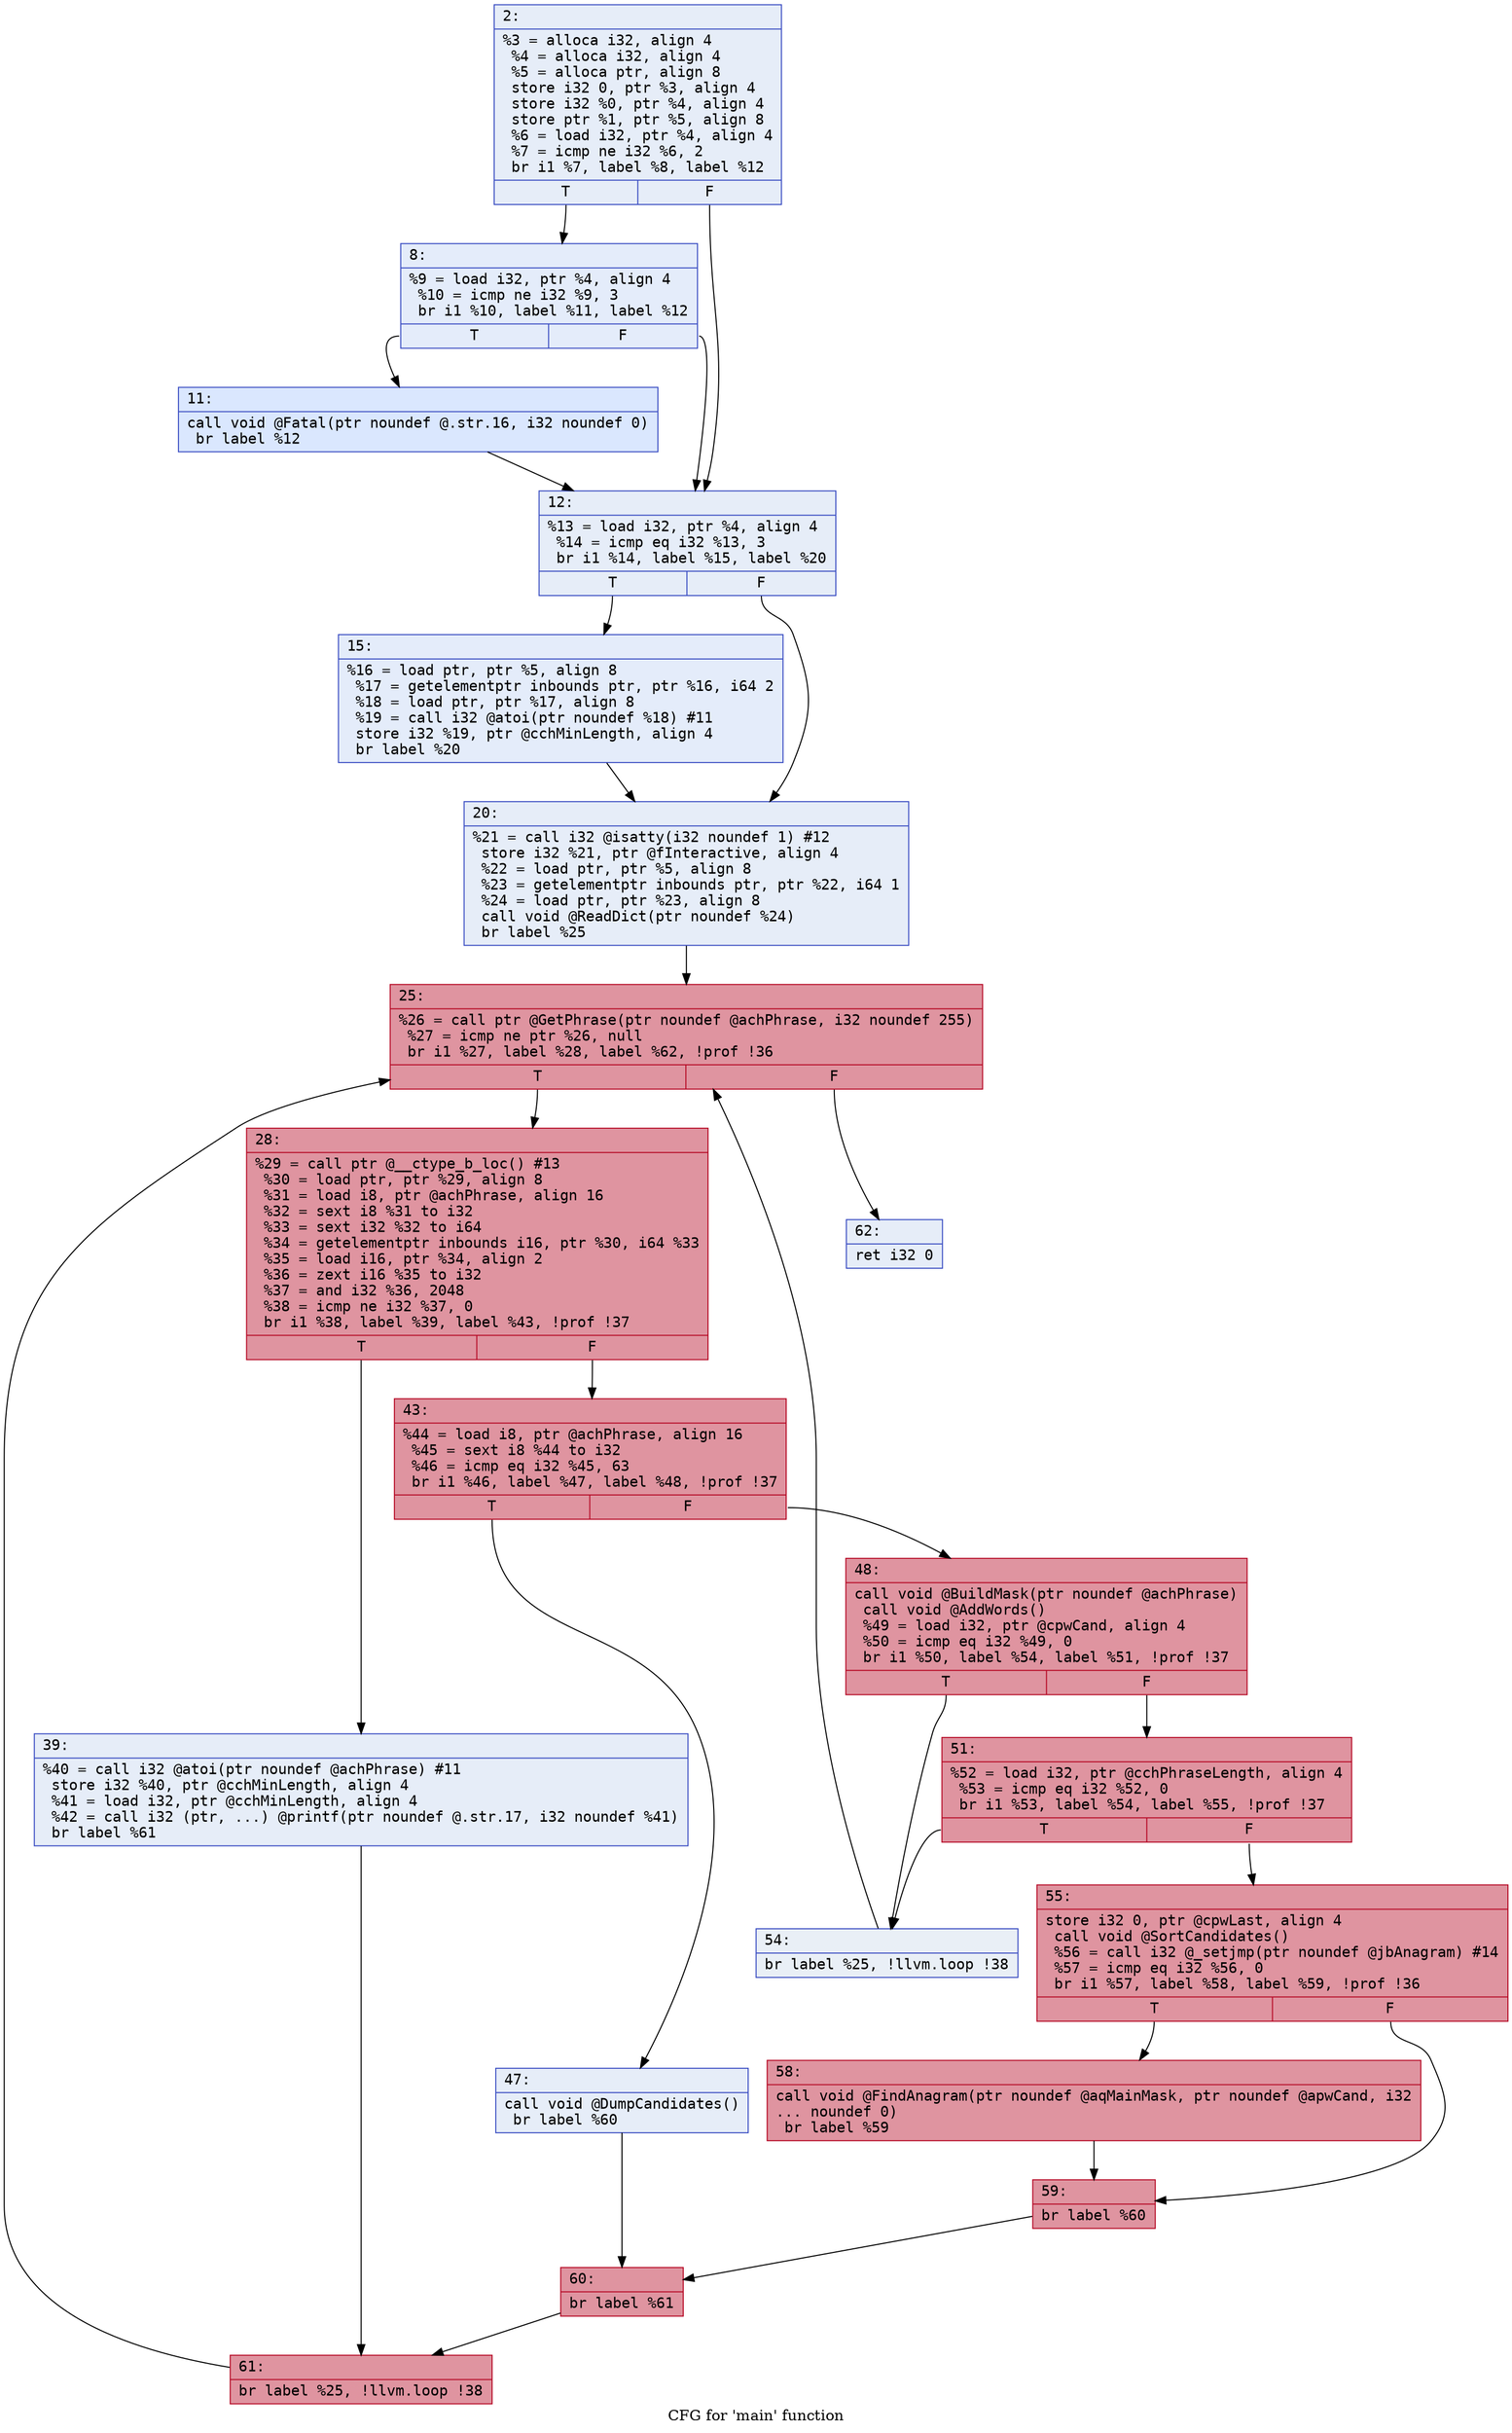 digraph "CFG for 'main' function" {
	label="CFG for 'main' function";

	Node0x56107a84c130 [shape=record,color="#3d50c3ff", style=filled, fillcolor="#c7d7f070" fontname="Courier",label="{2:\l|  %3 = alloca i32, align 4\l  %4 = alloca i32, align 4\l  %5 = alloca ptr, align 8\l  store i32 0, ptr %3, align 4\l  store i32 %0, ptr %4, align 4\l  store ptr %1, ptr %5, align 8\l  %6 = load i32, ptr %4, align 4\l  %7 = icmp ne i32 %6, 2\l  br i1 %7, label %8, label %12\l|{<s0>T|<s1>F}}"];
	Node0x56107a84c130:s0 -> Node0x56107a84c230[tooltip="2 -> 8\nProbability 50.00%" ];
	Node0x56107a84c130:s1 -> Node0x56107a84c2d0[tooltip="2 -> 12\nProbability 50.00%" ];
	Node0x56107a84c230 [shape=record,color="#3d50c3ff", style=filled, fillcolor="#c1d4f470" fontname="Courier",label="{8:\l|  %9 = load i32, ptr %4, align 4\l  %10 = icmp ne i32 %9, 3\l  br i1 %10, label %11, label %12\l|{<s0>T|<s1>F}}"];
	Node0x56107a84c230:s0 -> Node0x56107a84c280[tooltip="8 -> 11\nProbability 5.88%" ];
	Node0x56107a84c230:s1 -> Node0x56107a84c2d0[tooltip="8 -> 12\nProbability 94.12%" ];
	Node0x56107a84c280 [shape=record,color="#3d50c3ff", style=filled, fillcolor="#abc8fd70" fontname="Courier",label="{11:\l|  call void @Fatal(ptr noundef @.str.16, i32 noundef 0)\l  br label %12\l}"];
	Node0x56107a84c280 -> Node0x56107a84c2d0[tooltip="11 -> 12\nProbability 100.00%" ];
	Node0x56107a84c2d0 [shape=record,color="#3d50c3ff", style=filled, fillcolor="#c7d7f070" fontname="Courier",label="{12:\l|  %13 = load i32, ptr %4, align 4\l  %14 = icmp eq i32 %13, 3\l  br i1 %14, label %15, label %20\l|{<s0>T|<s1>F}}"];
	Node0x56107a84c2d0:s0 -> Node0x56107a84c320[tooltip="12 -> 15\nProbability 50.00%" ];
	Node0x56107a84c2d0:s1 -> Node0x56107a84c370[tooltip="12 -> 20\nProbability 50.00%" ];
	Node0x56107a84c320 [shape=record,color="#3d50c3ff", style=filled, fillcolor="#c1d4f470" fontname="Courier",label="{15:\l|  %16 = load ptr, ptr %5, align 8\l  %17 = getelementptr inbounds ptr, ptr %16, i64 2\l  %18 = load ptr, ptr %17, align 8\l  %19 = call i32 @atoi(ptr noundef %18) #11\l  store i32 %19, ptr @cchMinLength, align 4\l  br label %20\l}"];
	Node0x56107a84c320 -> Node0x56107a84c370[tooltip="15 -> 20\nProbability 100.00%" ];
	Node0x56107a84c370 [shape=record,color="#3d50c3ff", style=filled, fillcolor="#c7d7f070" fontname="Courier",label="{20:\l|  %21 = call i32 @isatty(i32 noundef 1) #12\l  store i32 %21, ptr @fInteractive, align 4\l  %22 = load ptr, ptr %5, align 8\l  %23 = getelementptr inbounds ptr, ptr %22, i64 1\l  %24 = load ptr, ptr %23, align 8\l  call void @ReadDict(ptr noundef %24)\l  br label %25\l}"];
	Node0x56107a84c370 -> Node0x56107a84c3c0[tooltip="20 -> 25\nProbability 100.00%" ];
	Node0x56107a84c3c0 [shape=record,color="#b70d28ff", style=filled, fillcolor="#b70d2870" fontname="Courier",label="{25:\l|  %26 = call ptr @GetPhrase(ptr noundef @achPhrase, i32 noundef 255)\l  %27 = icmp ne ptr %26, null\l  br i1 %27, label %28, label %62, !prof !36\l|{<s0>T|<s1>F}}"];
	Node0x56107a84c3c0:s0 -> Node0x56107a84c410[tooltip="25 -> 28\nProbability 100.00%" ];
	Node0x56107a84c3c0:s1 -> Node0x56107a84c7d0[tooltip="25 -> 62\nProbability 0.00%" ];
	Node0x56107a84c410 [shape=record,color="#b70d28ff", style=filled, fillcolor="#b70d2870" fontname="Courier",label="{28:\l|  %29 = call ptr @__ctype_b_loc() #13\l  %30 = load ptr, ptr %29, align 8\l  %31 = load i8, ptr @achPhrase, align 16\l  %32 = sext i8 %31 to i32\l  %33 = sext i32 %32 to i64\l  %34 = getelementptr inbounds i16, ptr %30, i64 %33\l  %35 = load i16, ptr %34, align 2\l  %36 = zext i16 %35 to i32\l  %37 = and i32 %36, 2048\l  %38 = icmp ne i32 %37, 0\l  br i1 %38, label %39, label %43, !prof !37\l|{<s0>T|<s1>F}}"];
	Node0x56107a84c410:s0 -> Node0x56107a84c460[tooltip="28 -> 39\nProbability 0.00%" ];
	Node0x56107a84c410:s1 -> Node0x56107a84c4b0[tooltip="28 -> 43\nProbability 100.00%" ];
	Node0x56107a84c460 [shape=record,color="#3d50c3ff", style=filled, fillcolor="#c7d7f070" fontname="Courier",label="{39:\l|  %40 = call i32 @atoi(ptr noundef @achPhrase) #11\l  store i32 %40, ptr @cchMinLength, align 4\l  %41 = load i32, ptr @cchMinLength, align 4\l  %42 = call i32 (ptr, ...) @printf(ptr noundef @.str.17, i32 noundef %41)\l  br label %61\l}"];
	Node0x56107a84c460 -> Node0x56107a84c780[tooltip="39 -> 61\nProbability 100.00%" ];
	Node0x56107a84c4b0 [shape=record,color="#b70d28ff", style=filled, fillcolor="#b70d2870" fontname="Courier",label="{43:\l|  %44 = load i8, ptr @achPhrase, align 16\l  %45 = sext i8 %44 to i32\l  %46 = icmp eq i32 %45, 63\l  br i1 %46, label %47, label %48, !prof !37\l|{<s0>T|<s1>F}}"];
	Node0x56107a84c4b0:s0 -> Node0x56107a84c500[tooltip="43 -> 47\nProbability 0.00%" ];
	Node0x56107a84c4b0:s1 -> Node0x56107a84c550[tooltip="43 -> 48\nProbability 100.00%" ];
	Node0x56107a84c500 [shape=record,color="#3d50c3ff", style=filled, fillcolor="#c7d7f070" fontname="Courier",label="{47:\l|  call void @DumpCandidates()\l  br label %60\l}"];
	Node0x56107a84c500 -> Node0x56107a84c730[tooltip="47 -> 60\nProbability 100.00%" ];
	Node0x56107a84c550 [shape=record,color="#b70d28ff", style=filled, fillcolor="#b70d2870" fontname="Courier",label="{48:\l|  call void @BuildMask(ptr noundef @achPhrase)\l  call void @AddWords()\l  %49 = load i32, ptr @cpwCand, align 4\l  %50 = icmp eq i32 %49, 0\l  br i1 %50, label %54, label %51, !prof !37\l|{<s0>T|<s1>F}}"];
	Node0x56107a84c550:s0 -> Node0x56107a84c5f0[tooltip="48 -> 54\nProbability 0.00%" ];
	Node0x56107a84c550:s1 -> Node0x56107a84c5a0[tooltip="48 -> 51\nProbability 100.00%" ];
	Node0x56107a84c5a0 [shape=record,color="#b70d28ff", style=filled, fillcolor="#b70d2870" fontname="Courier",label="{51:\l|  %52 = load i32, ptr @cchPhraseLength, align 4\l  %53 = icmp eq i32 %52, 0\l  br i1 %53, label %54, label %55, !prof !37\l|{<s0>T|<s1>F}}"];
	Node0x56107a84c5a0:s0 -> Node0x56107a84c5f0[tooltip="51 -> 54\nProbability 0.00%" ];
	Node0x56107a84c5a0:s1 -> Node0x56107a84c640[tooltip="51 -> 55\nProbability 100.00%" ];
	Node0x56107a84c5f0 [shape=record,color="#3d50c3ff", style=filled, fillcolor="#cedaeb70" fontname="Courier",label="{54:\l|  br label %25, !llvm.loop !38\l}"];
	Node0x56107a84c5f0 -> Node0x56107a84c3c0[tooltip="54 -> 25\nProbability 100.00%" ];
	Node0x56107a84c640 [shape=record,color="#b70d28ff", style=filled, fillcolor="#b70d2870" fontname="Courier",label="{55:\l|  store i32 0, ptr @cpwLast, align 4\l  call void @SortCandidates()\l  %56 = call i32 @_setjmp(ptr noundef @jbAnagram) #14\l  %57 = icmp eq i32 %56, 0\l  br i1 %57, label %58, label %59, !prof !36\l|{<s0>T|<s1>F}}"];
	Node0x56107a84c640:s0 -> Node0x56107a84c690[tooltip="55 -> 58\nProbability 100.00%" ];
	Node0x56107a84c640:s1 -> Node0x56107a84c6e0[tooltip="55 -> 59\nProbability 0.00%" ];
	Node0x56107a84c690 [shape=record,color="#b70d28ff", style=filled, fillcolor="#b70d2870" fontname="Courier",label="{58:\l|  call void @FindAnagram(ptr noundef @aqMainMask, ptr noundef @apwCand, i32\l... noundef 0)\l  br label %59\l}"];
	Node0x56107a84c690 -> Node0x56107a84c6e0[tooltip="58 -> 59\nProbability 100.00%" ];
	Node0x56107a84c6e0 [shape=record,color="#b70d28ff", style=filled, fillcolor="#b70d2870" fontname="Courier",label="{59:\l|  br label %60\l}"];
	Node0x56107a84c6e0 -> Node0x56107a84c730[tooltip="59 -> 60\nProbability 100.00%" ];
	Node0x56107a84c730 [shape=record,color="#b70d28ff", style=filled, fillcolor="#b70d2870" fontname="Courier",label="{60:\l|  br label %61\l}"];
	Node0x56107a84c730 -> Node0x56107a84c780[tooltip="60 -> 61\nProbability 100.00%" ];
	Node0x56107a84c780 [shape=record,color="#b70d28ff", style=filled, fillcolor="#b70d2870" fontname="Courier",label="{61:\l|  br label %25, !llvm.loop !38\l}"];
	Node0x56107a84c780 -> Node0x56107a84c3c0[tooltip="61 -> 25\nProbability 100.00%" ];
	Node0x56107a84c7d0 [shape=record,color="#3d50c3ff", style=filled, fillcolor="#c7d7f070" fontname="Courier",label="{62:\l|  ret i32 0\l}"];
}
